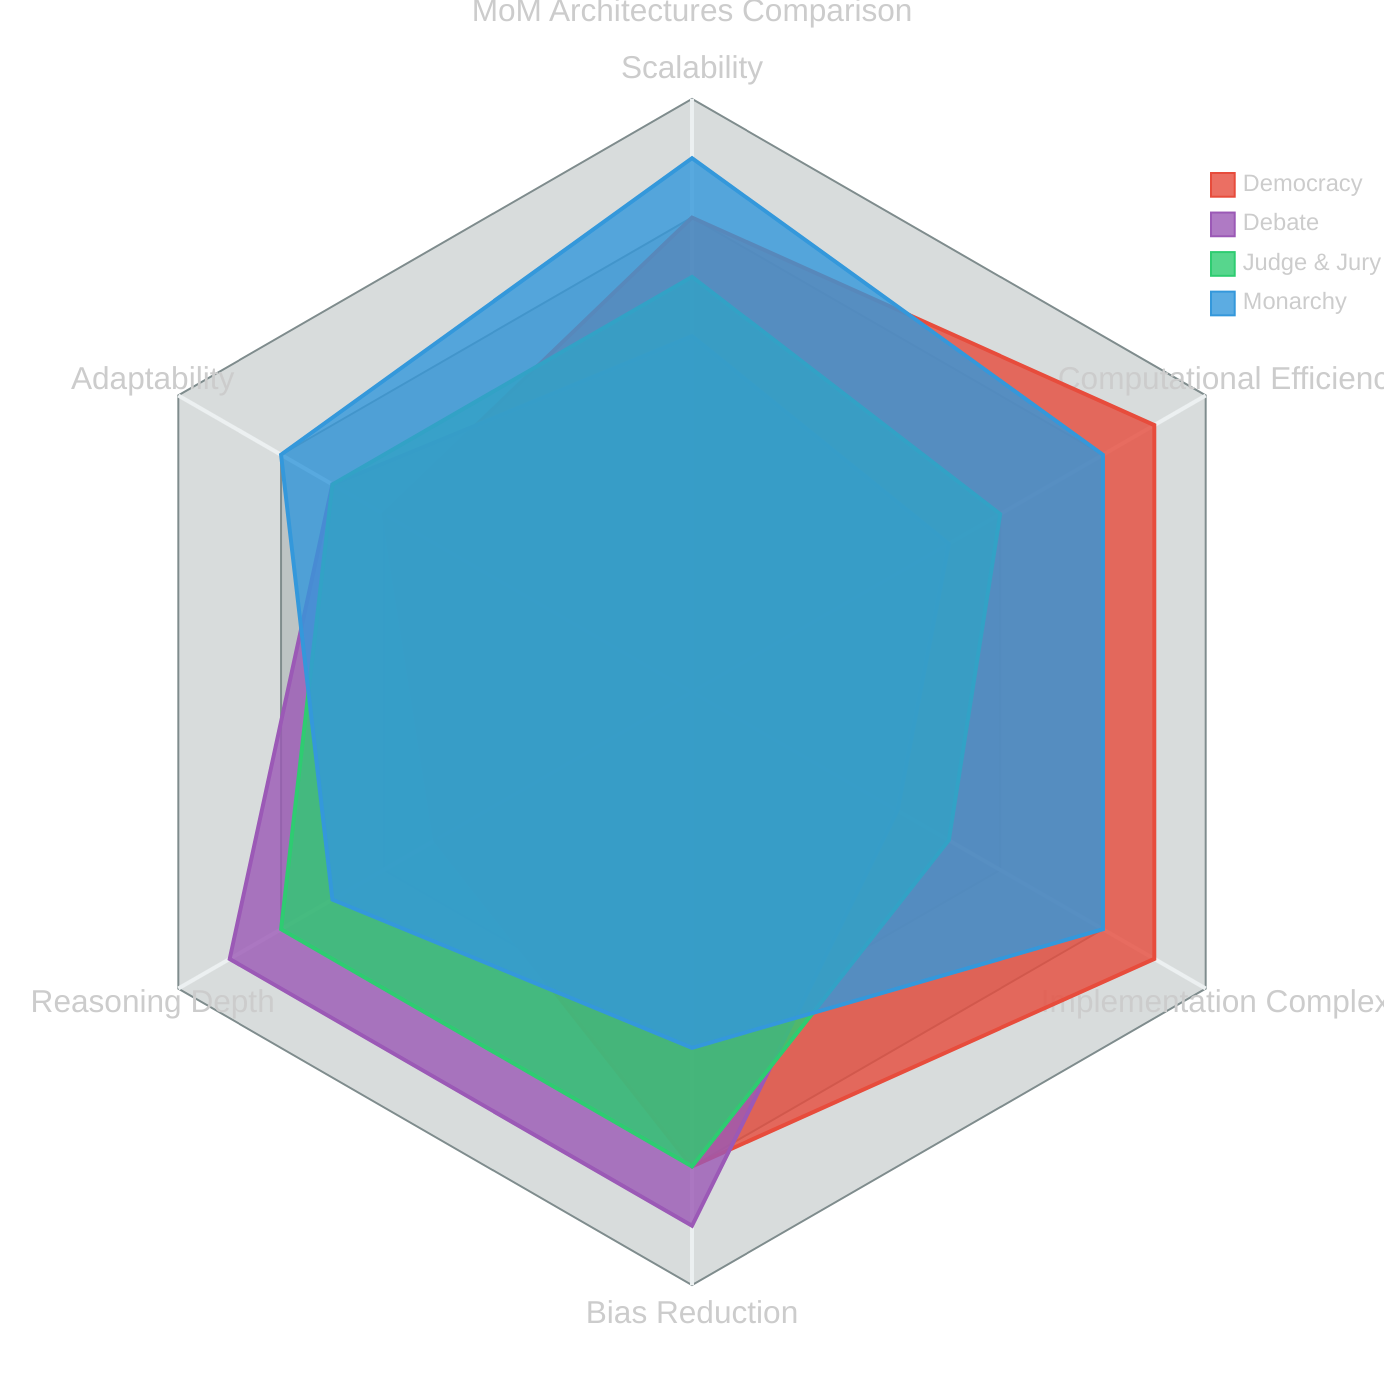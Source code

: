 %%{
  init: {
    'theme': 'dark',
    'themeVariables': {
      'primaryColor': '#2c3e50',
      'primaryTextColor': '#ffffff',
      'primaryBorderColor': '#7f8c8d',
      'lineColor': '#ffffff',
      'secondaryColor': '#1abc9c',
      'tertiaryColor': '#2980b9',
      'cScale0': '#e74c3c',
      'cScale1': '#9b59b6',
      'cScale2': '#2ecc71',
      'cScale3': '#3498db',
      'radar': {
        'axisColor': '#ecf0f1',
        'axisLabelFontSize': '14px',
        'curveOpacity': '0.8',
        'graticuleColor': '#7f8c8d',
        'graticuleOpacity': '0.3'
      }
    }
  }
}%%

radar-beta
  title MoM Architectures Comparison
  axis scalability["Scalability"], computation["Computational Efficiency"], complexity["Implementation Complexity"]
  axis bias["Bias Reduction"], reasoning["Reasoning Depth"], adaptability["Adaptability"]
  
  curve democracy["Democracy"]{8, 9, 9, 8, 5, 6}
  curve debate["Debate"]{6, 5, 4, 9, 9, 7}
  curve judge["Judge & Jury"]{7, 6, 5, 8, 8, 7}
  curve monarchy["Monarchy"]{9, 8, 8, 6, 7, 8}
  
  max 10
  min 0
  graticule polygon